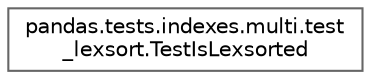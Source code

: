 digraph "Graphical Class Hierarchy"
{
 // LATEX_PDF_SIZE
  bgcolor="transparent";
  edge [fontname=Helvetica,fontsize=10,labelfontname=Helvetica,labelfontsize=10];
  node [fontname=Helvetica,fontsize=10,shape=box,height=0.2,width=0.4];
  rankdir="LR";
  Node0 [id="Node000000",label="pandas.tests.indexes.multi.test\l_lexsort.TestIsLexsorted",height=0.2,width=0.4,color="grey40", fillcolor="white", style="filled",URL="$d5/d72/classpandas_1_1tests_1_1indexes_1_1multi_1_1test__lexsort_1_1TestIsLexsorted.html",tooltip=" "];
}

